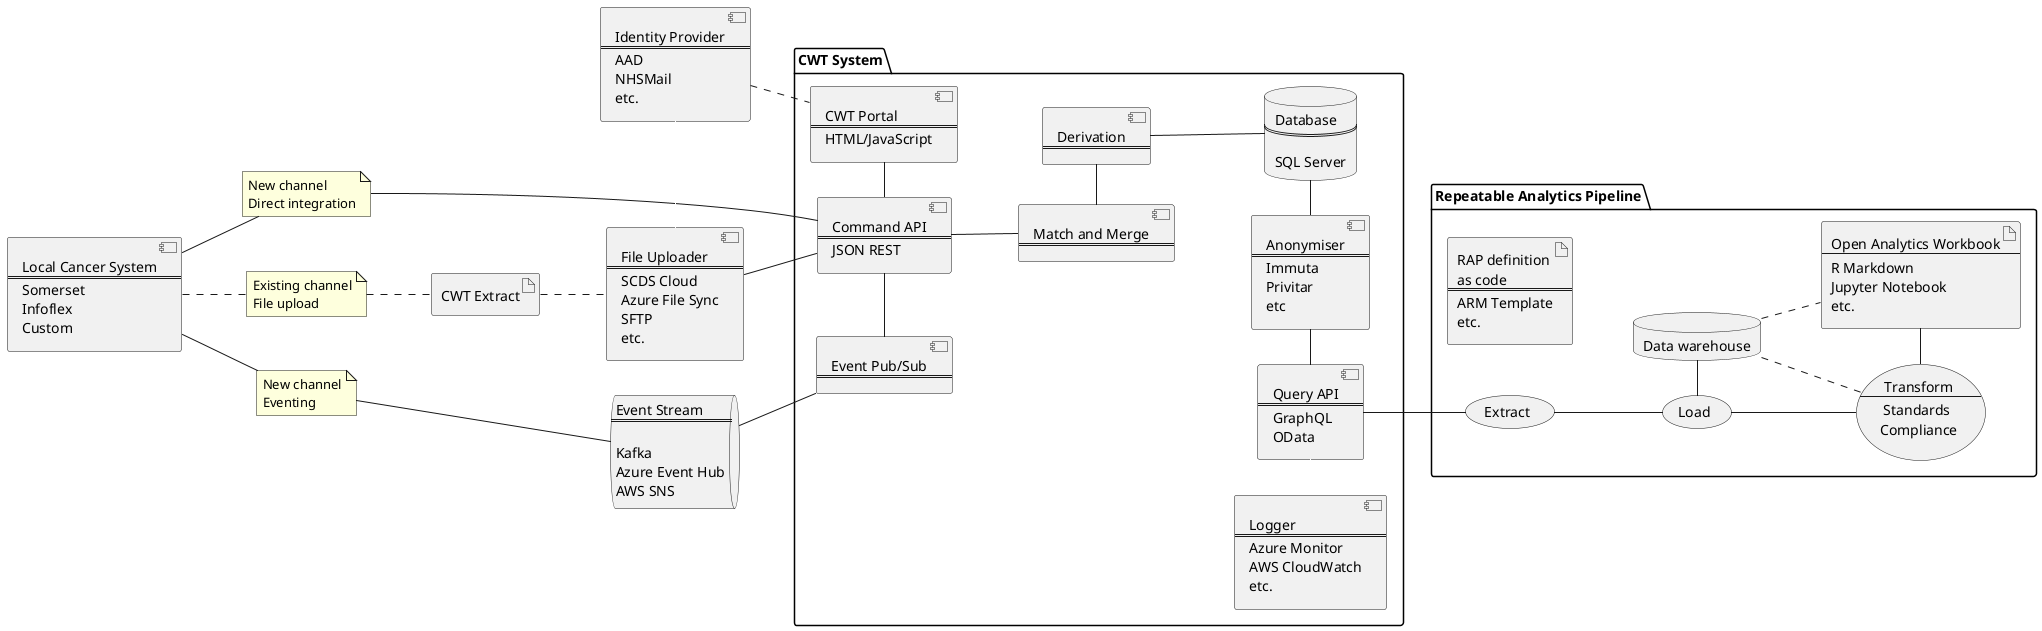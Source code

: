 @startuml cwt-tobe-component-model

left to right direction

queue es [
  Event Stream
  ===
  
  Kafka
  Azure Event Hub
  AWS SNS
]

package "CWT System" {

component cwt [
  CWT Portal
  ===
  HTML/JavaScript
]

component cmd [
  Command API
  ===
  JSON REST
]
component qry [
  Query API
  ===
  GraphQL
  OData
]
component ano [
  Anonymiser
  ===
  Immuta
  Privitar
  etc
]
component log [
  Logger
  ===
  Azure Monitor
  AWS CloudWatch
  etc.
]
database db [
  Database
  ===

  SQL Server
]

component mm [
  Match and Merge
  ===
]

component ds [
  Derivation
  ===
]

component eps [
  Event Pub/Sub
  ===
]

}

package "Repeatable Analytics Pipeline" {

  artifact dfn [
    RAP definition
    as code
    ===
    ARM Template
    etc.
  ] 
  usecase "Extract" as ext
  usecase "Load" as ld
  database "Data warehouse" as dw
  usecase trn [
    Transform
    ---
    Standards 
    Compliance
  ]
  artifact wkb [
    Open Analytics Workbook
    ---
    R Markdown
    Jupyter Notebook
    etc.
  ]

  ext -- ld
  ld - dw 
  ld -- trn
  dw .. trn
  trn - wkb
  dw .. wkb
}

component ful [
  File Uploader
  ===
  SCDS Cloud
  Azure File Sync
  SFTP
  etc.
]

component lcs [
  Local Cancer System
  ===
  Somerset
  Infoflex
  Custom
]


component id [
  Identity Provider
  ===
  AAD
  NHSMail
  etc.
]

artifact file [
  CWT Extract
]

note as n1
  New channel
  Direct integration
endnote

note as n2
  Existing channel
  File upload
endnote

note as n3
  New channel
  Eventing
endnote

id .. cwt
lcs -- n3
lcs .. n2
n3 --- es
n2 .. file
lcs -- n1
n1 --- cmd
file .. ful
ful -- cmd
cwt - cmd
cmd -- mm
mm - ds
ds -- db
db -left- ano
ano -left-qry
cmd -left- eps
es -- eps
qry -- ext

' layout
log -[#hidden] qry 
id -[#hidden] ful
@enduml